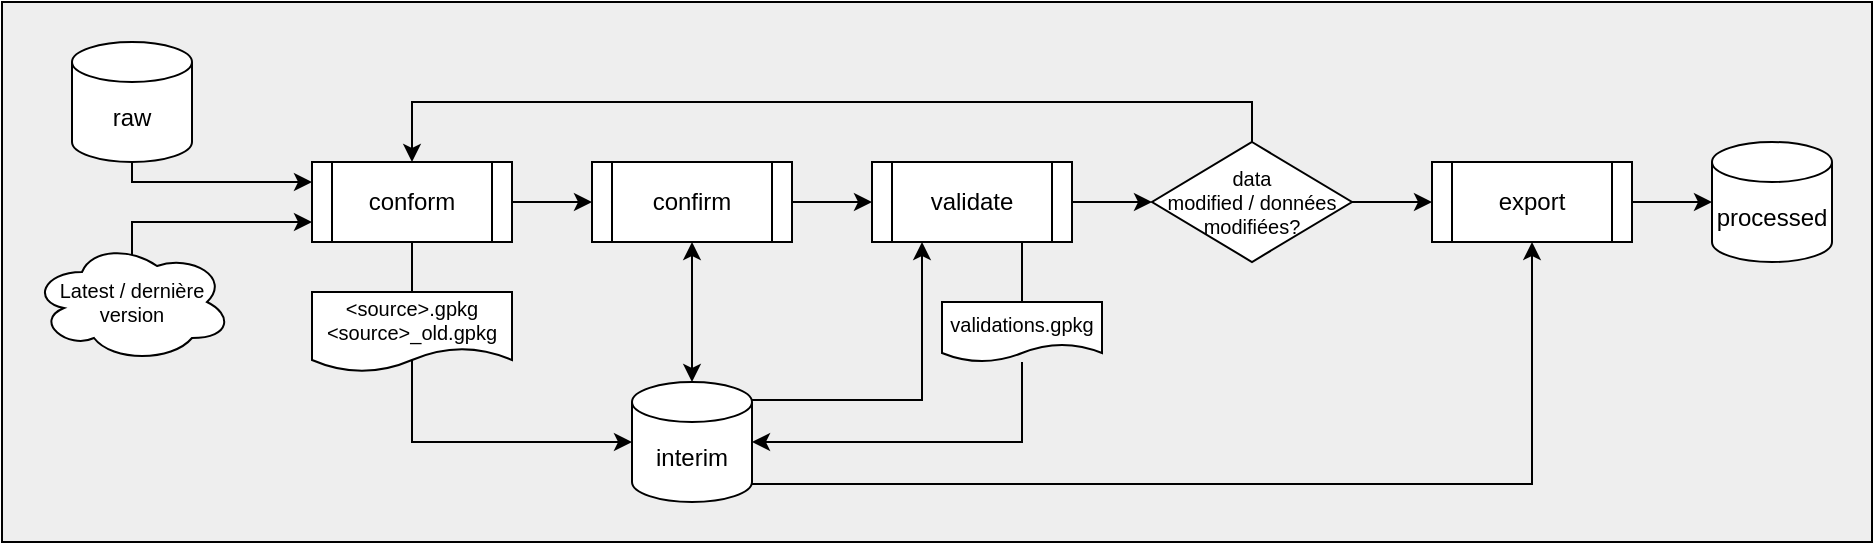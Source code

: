 <mxfile version="22.1.3" type="device">
  <diagram name="full_process" id="mGnFi59fGjoqJcVTpOlQ">
    <mxGraphModel dx="1386" dy="759" grid="1" gridSize="10" guides="1" tooltips="1" connect="1" arrows="1" fold="1" page="1" pageScale="1" pageWidth="1100" pageHeight="850" math="0" shadow="0">
      <root>
        <mxCell id="0" />
        <mxCell id="1" parent="0" />
        <mxCell id="oyKTxp-DUJ7pbhX4X41o-53" value="" style="rounded=0;whiteSpace=wrap;html=1;fillColor=#EEEEEE;" parent="1" vertex="1">
          <mxGeometry width="935" height="270" as="geometry" />
        </mxCell>
        <mxCell id="oyKTxp-DUJ7pbhX4X41o-31" value="" style="edgeStyle=orthogonalEdgeStyle;rounded=0;orthogonalLoop=1;jettySize=auto;html=1;entryX=0;entryY=0.25;entryDx=0;entryDy=0;exitX=0.5;exitY=1;exitDx=0;exitDy=0;exitPerimeter=0;" parent="1" source="oyKTxp-DUJ7pbhX4X41o-10" target="oyKTxp-DUJ7pbhX4X41o-30" edge="1">
          <mxGeometry relative="1" as="geometry">
            <Array as="points">
              <mxPoint x="65" y="90" />
            </Array>
          </mxGeometry>
        </mxCell>
        <mxCell id="oyKTxp-DUJ7pbhX4X41o-10" value="&lt;br&gt;raw" style="strokeWidth=1;html=1;shape=mxgraph.flowchart.database;whiteSpace=wrap;verticalAlign=middle;" parent="1" vertex="1">
          <mxGeometry x="35" y="20" width="60" height="60" as="geometry" />
        </mxCell>
        <mxCell id="oyKTxp-DUJ7pbhX4X41o-11" value="&lt;br&gt;interim" style="strokeWidth=1;html=1;shape=mxgraph.flowchart.database;whiteSpace=wrap;verticalAlign=middle;" parent="1" vertex="1">
          <mxGeometry x="315" y="190" width="60" height="60" as="geometry" />
        </mxCell>
        <mxCell id="oyKTxp-DUJ7pbhX4X41o-12" value="&lt;br&gt;processed" style="strokeWidth=1;html=1;shape=mxgraph.flowchart.database;whiteSpace=wrap;verticalAlign=middle;" parent="1" vertex="1">
          <mxGeometry x="855" y="70" width="60" height="60" as="geometry" />
        </mxCell>
        <mxCell id="oyKTxp-DUJ7pbhX4X41o-38" value="" style="edgeStyle=orthogonalEdgeStyle;rounded=0;orthogonalLoop=1;jettySize=auto;html=1;" parent="1" source="oyKTxp-DUJ7pbhX4X41o-30" target="oyKTxp-DUJ7pbhX4X41o-34" edge="1">
          <mxGeometry relative="1" as="geometry" />
        </mxCell>
        <mxCell id="oyKTxp-DUJ7pbhX4X41o-30" value="conform" style="shape=process;whiteSpace=wrap;html=1;backgroundOutline=1;" parent="1" vertex="1">
          <mxGeometry x="155" y="80" width="100" height="40" as="geometry" />
        </mxCell>
        <mxCell id="oyKTxp-DUJ7pbhX4X41o-33" style="edgeStyle=orthogonalEdgeStyle;rounded=0;orthogonalLoop=1;jettySize=auto;html=1;entryX=0;entryY=0.5;entryDx=0;entryDy=0;entryPerimeter=0;exitX=0.5;exitY=1;exitDx=0;exitDy=0;" parent="1" source="oyKTxp-DUJ7pbhX4X41o-30" target="oyKTxp-DUJ7pbhX4X41o-11" edge="1">
          <mxGeometry relative="1" as="geometry">
            <Array as="points">
              <mxPoint x="205" y="220" />
            </Array>
          </mxGeometry>
        </mxCell>
        <mxCell id="oyKTxp-DUJ7pbhX4X41o-42" value="" style="edgeStyle=orthogonalEdgeStyle;rounded=0;orthogonalLoop=1;jettySize=auto;html=1;" parent="1" source="oyKTxp-DUJ7pbhX4X41o-34" target="oyKTxp-DUJ7pbhX4X41o-35" edge="1">
          <mxGeometry relative="1" as="geometry" />
        </mxCell>
        <mxCell id="oyKTxp-DUJ7pbhX4X41o-34" value="confirm" style="shape=process;whiteSpace=wrap;html=1;backgroundOutline=1;" parent="1" vertex="1">
          <mxGeometry x="295" y="80" width="100" height="40" as="geometry" />
        </mxCell>
        <mxCell id="oyKTxp-DUJ7pbhX4X41o-56" style="edgeStyle=orthogonalEdgeStyle;rounded=0;orthogonalLoop=1;jettySize=auto;html=1;entryX=0.5;entryY=0;entryDx=0;entryDy=0;exitX=0.75;exitY=1;exitDx=0;exitDy=0;endArrow=none;endFill=0;" parent="1" source="oyKTxp-DUJ7pbhX4X41o-35" target="oyKTxp-DUJ7pbhX4X41o-54" edge="1">
          <mxGeometry relative="1" as="geometry" />
        </mxCell>
        <mxCell id="oyKTxp-DUJ7pbhX4X41o-67" value="" style="edgeStyle=orthogonalEdgeStyle;rounded=0;orthogonalLoop=1;jettySize=auto;html=1;" parent="1" source="oyKTxp-DUJ7pbhX4X41o-35" target="oyKTxp-DUJ7pbhX4X41o-65" edge="1">
          <mxGeometry relative="1" as="geometry" />
        </mxCell>
        <mxCell id="oyKTxp-DUJ7pbhX4X41o-35" value="validate" style="shape=process;whiteSpace=wrap;html=1;backgroundOutline=1;" parent="1" vertex="1">
          <mxGeometry x="435" y="80" width="100" height="40" as="geometry" />
        </mxCell>
        <mxCell id="oyKTxp-DUJ7pbhX4X41o-47" value="" style="edgeStyle=orthogonalEdgeStyle;rounded=0;orthogonalLoop=1;jettySize=auto;html=1;" parent="1" source="oyKTxp-DUJ7pbhX4X41o-36" target="oyKTxp-DUJ7pbhX4X41o-12" edge="1">
          <mxGeometry relative="1" as="geometry" />
        </mxCell>
        <mxCell id="oyKTxp-DUJ7pbhX4X41o-36" value="export" style="shape=process;whiteSpace=wrap;html=1;backgroundOutline=1;" parent="1" vertex="1">
          <mxGeometry x="715" y="80" width="100" height="40" as="geometry" />
        </mxCell>
        <mxCell id="oyKTxp-DUJ7pbhX4X41o-37" style="edgeStyle=orthogonalEdgeStyle;rounded=0;orthogonalLoop=1;jettySize=auto;html=1;entryX=0.5;entryY=0;entryDx=0;entryDy=0;entryPerimeter=0;startArrow=classic;startFill=1;" parent="1" source="oyKTxp-DUJ7pbhX4X41o-34" target="oyKTxp-DUJ7pbhX4X41o-11" edge="1">
          <mxGeometry relative="1" as="geometry" />
        </mxCell>
        <mxCell id="oyKTxp-DUJ7pbhX4X41o-45" style="edgeStyle=orthogonalEdgeStyle;rounded=0;orthogonalLoop=1;jettySize=auto;html=1;entryX=1;entryY=0.85;entryDx=0;entryDy=0;entryPerimeter=0;startArrow=classic;startFill=1;endArrow=none;endFill=0;exitX=0.5;exitY=1;exitDx=0;exitDy=0;jumpStyle=line;jumpSize=8;" parent="1" source="oyKTxp-DUJ7pbhX4X41o-36" target="oyKTxp-DUJ7pbhX4X41o-11" edge="1">
          <mxGeometry relative="1" as="geometry">
            <Array as="points">
              <mxPoint x="765" y="241" />
            </Array>
          </mxGeometry>
        </mxCell>
        <mxCell id="oyKTxp-DUJ7pbhX4X41o-54" value="validations.gpkg" style="shape=document;whiteSpace=wrap;html=1;boundedLbl=1;fontSize=10;" parent="1" vertex="1">
          <mxGeometry x="470" y="150" width="80" height="30" as="geometry" />
        </mxCell>
        <mxCell id="oyKTxp-DUJ7pbhX4X41o-55" style="edgeStyle=orthogonalEdgeStyle;rounded=0;orthogonalLoop=1;jettySize=auto;html=1;entryX=0.25;entryY=1;entryDx=0;entryDy=0;exitX=1;exitY=0.15;exitDx=0;exitDy=0;exitPerimeter=0;" parent="1" source="oyKTxp-DUJ7pbhX4X41o-11" target="oyKTxp-DUJ7pbhX4X41o-35" edge="1">
          <mxGeometry relative="1" as="geometry">
            <Array as="points">
              <mxPoint x="460" y="199" />
            </Array>
          </mxGeometry>
        </mxCell>
        <mxCell id="oyKTxp-DUJ7pbhX4X41o-59" style="edgeStyle=orthogonalEdgeStyle;rounded=0;orthogonalLoop=1;jettySize=auto;html=1;entryX=1;entryY=0.5;entryDx=0;entryDy=0;entryPerimeter=0;" parent="1" source="oyKTxp-DUJ7pbhX4X41o-54" target="oyKTxp-DUJ7pbhX4X41o-11" edge="1">
          <mxGeometry relative="1" as="geometry">
            <Array as="points">
              <mxPoint x="510" y="220" />
            </Array>
          </mxGeometry>
        </mxCell>
        <mxCell id="oyKTxp-DUJ7pbhX4X41o-66" style="edgeStyle=orthogonalEdgeStyle;rounded=0;orthogonalLoop=1;jettySize=auto;html=1;entryX=0.5;entryY=0;entryDx=0;entryDy=0;jumpStyle=line;jumpSize=8;" parent="1" source="oyKTxp-DUJ7pbhX4X41o-65" target="oyKTxp-DUJ7pbhX4X41o-30" edge="1">
          <mxGeometry relative="1" as="geometry">
            <Array as="points">
              <mxPoint x="625" y="50" />
              <mxPoint x="205" y="50" />
            </Array>
          </mxGeometry>
        </mxCell>
        <mxCell id="oyKTxp-DUJ7pbhX4X41o-68" value="" style="edgeStyle=orthogonalEdgeStyle;rounded=0;orthogonalLoop=1;jettySize=auto;html=1;" parent="1" source="oyKTxp-DUJ7pbhX4X41o-65" target="oyKTxp-DUJ7pbhX4X41o-36" edge="1">
          <mxGeometry relative="1" as="geometry" />
        </mxCell>
        <mxCell id="oyKTxp-DUJ7pbhX4X41o-65" value="data &lt;br&gt;modified / données&lt;br&gt;modifiées?" style="rhombus;whiteSpace=wrap;html=1;fontSize=10;" parent="1" vertex="1">
          <mxGeometry x="575" y="70" width="100" height="60" as="geometry" />
        </mxCell>
        <mxCell id="lPDzMG5Q1dtwAAUNWrIu-3" style="edgeStyle=orthogonalEdgeStyle;rounded=0;orthogonalLoop=1;jettySize=auto;html=1;entryX=0;entryY=0.75;entryDx=0;entryDy=0;exitX=0.5;exitY=0.117;exitDx=0;exitDy=0;exitPerimeter=0;" parent="1" source="lPDzMG5Q1dtwAAUNWrIu-1" target="oyKTxp-DUJ7pbhX4X41o-30" edge="1">
          <mxGeometry relative="1" as="geometry">
            <Array as="points">
              <mxPoint x="65" y="110" />
            </Array>
          </mxGeometry>
        </mxCell>
        <mxCell id="lPDzMG5Q1dtwAAUNWrIu-1" value="&lt;font style=&quot;font-size: 10px;&quot;&gt;Latest / dernière version&lt;/font&gt;" style="ellipse;shape=cloud;whiteSpace=wrap;html=1;fontSize=10;" parent="1" vertex="1">
          <mxGeometry x="15" y="120" width="100" height="60" as="geometry" />
        </mxCell>
        <mxCell id="lPDzMG5Q1dtwAAUNWrIu-4" value="&amp;lt;source&amp;gt;.gpkg&lt;br&gt;&amp;lt;source&amp;gt;_old.gpkg" style="shape=document;whiteSpace=wrap;html=1;boundedLbl=1;fontSize=10;" parent="1" vertex="1">
          <mxGeometry x="155" y="145" width="100" height="40" as="geometry" />
        </mxCell>
      </root>
    </mxGraphModel>
  </diagram>
</mxfile>
